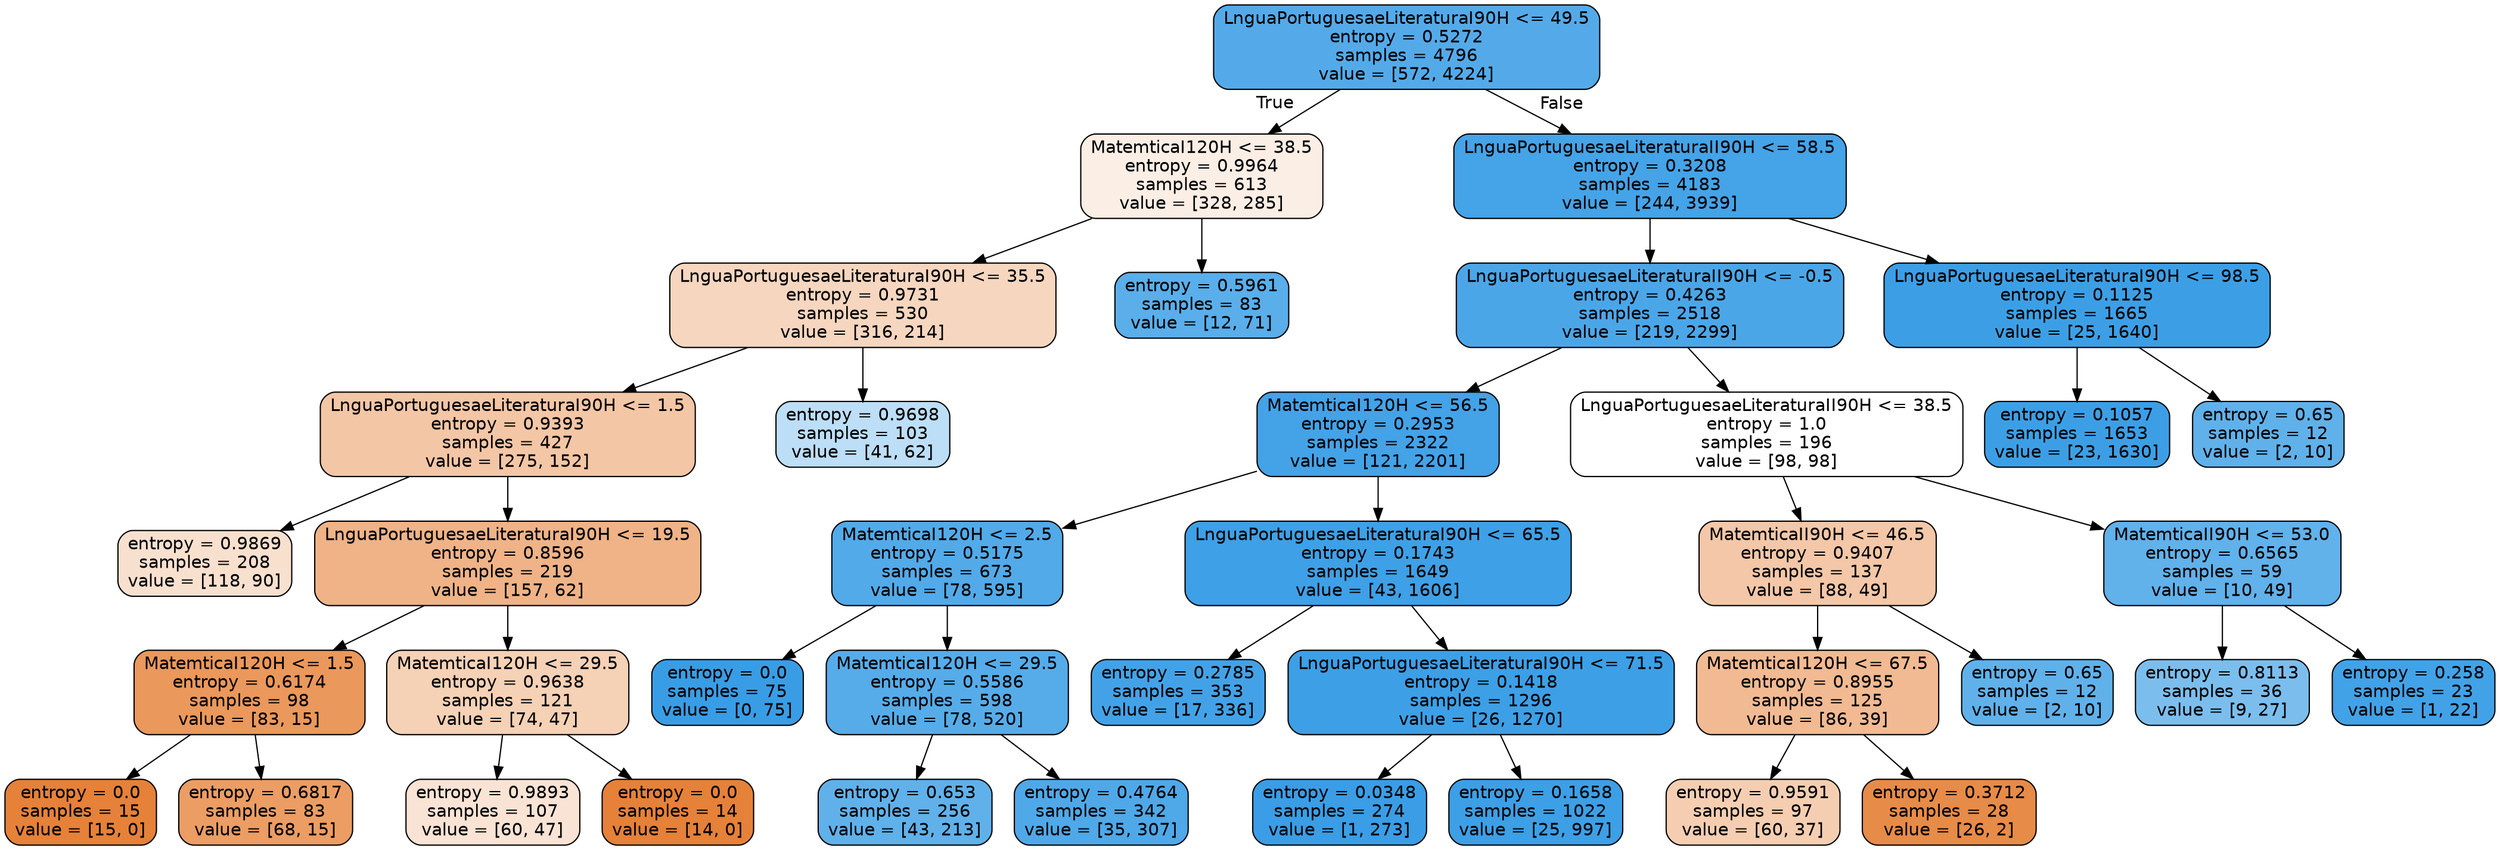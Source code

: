 digraph Tree {
node [shape=box, style="filled, rounded", color="black", fontname=helvetica] ;
edge [fontname=helvetica] ;
0 [label="LnguaPortuguesaeLiteraturaI90H <= 49.5\nentropy = 0.5272\nsamples = 4796\nvalue = [572, 4224]", fillcolor="#399de5dc"] ;
1 [label="MatemticaI120H <= 38.5\nentropy = 0.9964\nsamples = 613\nvalue = [328, 285]", fillcolor="#e5813921"] ;
0 -> 1 [labeldistance=2.5, labelangle=45, headlabel="True"] ;
9 [label="LnguaPortuguesaeLiteraturaI90H <= 35.5\nentropy = 0.9731\nsamples = 530\nvalue = [316, 214]", fillcolor="#e5813952"] ;
1 -> 9 ;
13 [label="LnguaPortuguesaeLiteraturaI90H <= 1.5\nentropy = 0.9393\nsamples = 427\nvalue = [275, 152]", fillcolor="#e5813972"] ;
9 -> 13 ;
21 [label="entropy = 0.9869\nsamples = 208\nvalue = [118, 90]", fillcolor="#e581393d"] ;
13 -> 21 ;
22 [label="LnguaPortuguesaeLiteraturaI90H <= 19.5\nentropy = 0.8596\nsamples = 219\nvalue = [157, 62]", fillcolor="#e581399a"] ;
13 -> 22 ;
23 [label="MatemticaI120H <= 1.5\nentropy = 0.6174\nsamples = 98\nvalue = [83, 15]", fillcolor="#e58139d1"] ;
22 -> 23 ;
35 [label="entropy = 0.0\nsamples = 15\nvalue = [15, 0]", fillcolor="#e58139ff"] ;
23 -> 35 ;
36 [label="entropy = 0.6817\nsamples = 83\nvalue = [68, 15]", fillcolor="#e58139c7"] ;
23 -> 36 ;
24 [label="MatemticaI120H <= 29.5\nentropy = 0.9638\nsamples = 121\nvalue = [74, 47]", fillcolor="#e581395d"] ;
22 -> 24 ;
25 [label="entropy = 0.9893\nsamples = 107\nvalue = [60, 47]", fillcolor="#e5813937"] ;
24 -> 25 ;
26 [label="entropy = 0.0\nsamples = 14\nvalue = [14, 0]", fillcolor="#e58139ff"] ;
24 -> 26 ;
14 [label="entropy = 0.9698\nsamples = 103\nvalue = [41, 62]", fillcolor="#399de556"] ;
9 -> 14 ;
10 [label="entropy = 0.5961\nsamples = 83\nvalue = [12, 71]", fillcolor="#399de5d4"] ;
1 -> 10 ;
2 [label="LnguaPortuguesaeLiteraturaII90H <= 58.5\nentropy = 0.3208\nsamples = 4183\nvalue = [244, 3939]", fillcolor="#399de5ef"] ;
0 -> 2 [labeldistance=2.5, labelangle=-45, headlabel="False"] ;
3 [label="LnguaPortuguesaeLiteraturaII90H <= -0.5\nentropy = 0.4263\nsamples = 2518\nvalue = [219, 2299]", fillcolor="#399de5e7"] ;
2 -> 3 ;
5 [label="MatemticaI120H <= 56.5\nentropy = 0.2953\nsamples = 2322\nvalue = [121, 2201]", fillcolor="#399de5f1"] ;
3 -> 5 ;
7 [label="MatemticaI120H <= 2.5\nentropy = 0.5175\nsamples = 673\nvalue = [78, 595]", fillcolor="#399de5de"] ;
5 -> 7 ;
15 [label="entropy = 0.0\nsamples = 75\nvalue = [0, 75]", fillcolor="#399de5ff"] ;
7 -> 15 ;
16 [label="MatemticaI120H <= 29.5\nentropy = 0.5586\nsamples = 598\nvalue = [78, 520]", fillcolor="#399de5d9"] ;
7 -> 16 ;
33 [label="entropy = 0.653\nsamples = 256\nvalue = [43, 213]", fillcolor="#399de5cc"] ;
16 -> 33 ;
34 [label="entropy = 0.4764\nsamples = 342\nvalue = [35, 307]", fillcolor="#399de5e2"] ;
16 -> 34 ;
8 [label="LnguaPortuguesaeLiteraturaI90H <= 65.5\nentropy = 0.1743\nsamples = 1649\nvalue = [43, 1606]", fillcolor="#399de5f8"] ;
5 -> 8 ;
27 [label="entropy = 0.2785\nsamples = 353\nvalue = [17, 336]", fillcolor="#399de5f2"] ;
8 -> 27 ;
28 [label="LnguaPortuguesaeLiteraturaI90H <= 71.5\nentropy = 0.1418\nsamples = 1296\nvalue = [26, 1270]", fillcolor="#399de5fa"] ;
8 -> 28 ;
29 [label="entropy = 0.0348\nsamples = 274\nvalue = [1, 273]", fillcolor="#399de5fe"] ;
28 -> 29 ;
30 [label="entropy = 0.1658\nsamples = 1022\nvalue = [25, 997]", fillcolor="#399de5f9"] ;
28 -> 30 ;
6 [label="LnguaPortuguesaeLiteraturaII90H <= 38.5\nentropy = 1.0\nsamples = 196\nvalue = [98, 98]", fillcolor="#e5813900"] ;
3 -> 6 ;
11 [label="MatemticaII90H <= 46.5\nentropy = 0.9407\nsamples = 137\nvalue = [88, 49]", fillcolor="#e5813971"] ;
6 -> 11 ;
17 [label="MatemticaI120H <= 67.5\nentropy = 0.8955\nsamples = 125\nvalue = [86, 39]", fillcolor="#e581398b"] ;
11 -> 17 ;
19 [label="entropy = 0.9591\nsamples = 97\nvalue = [60, 37]", fillcolor="#e5813962"] ;
17 -> 19 ;
20 [label="entropy = 0.3712\nsamples = 28\nvalue = [26, 2]", fillcolor="#e58139eb"] ;
17 -> 20 ;
18 [label="entropy = 0.65\nsamples = 12\nvalue = [2, 10]", fillcolor="#399de5cc"] ;
11 -> 18 ;
12 [label="MatemticaII90H <= 53.0\nentropy = 0.6565\nsamples = 59\nvalue = [10, 49]", fillcolor="#399de5cb"] ;
6 -> 12 ;
37 [label="entropy = 0.8113\nsamples = 36\nvalue = [9, 27]", fillcolor="#399de5aa"] ;
12 -> 37 ;
38 [label="entropy = 0.258\nsamples = 23\nvalue = [1, 22]", fillcolor="#399de5f3"] ;
12 -> 38 ;
4 [label="LnguaPortuguesaeLiteraturaI90H <= 98.5\nentropy = 0.1125\nsamples = 1665\nvalue = [25, 1640]", fillcolor="#399de5fb"] ;
2 -> 4 ;
31 [label="entropy = 0.1057\nsamples = 1653\nvalue = [23, 1630]", fillcolor="#399de5fb"] ;
4 -> 31 ;
32 [label="entropy = 0.65\nsamples = 12\nvalue = [2, 10]", fillcolor="#399de5cc"] ;
4 -> 32 ;
}